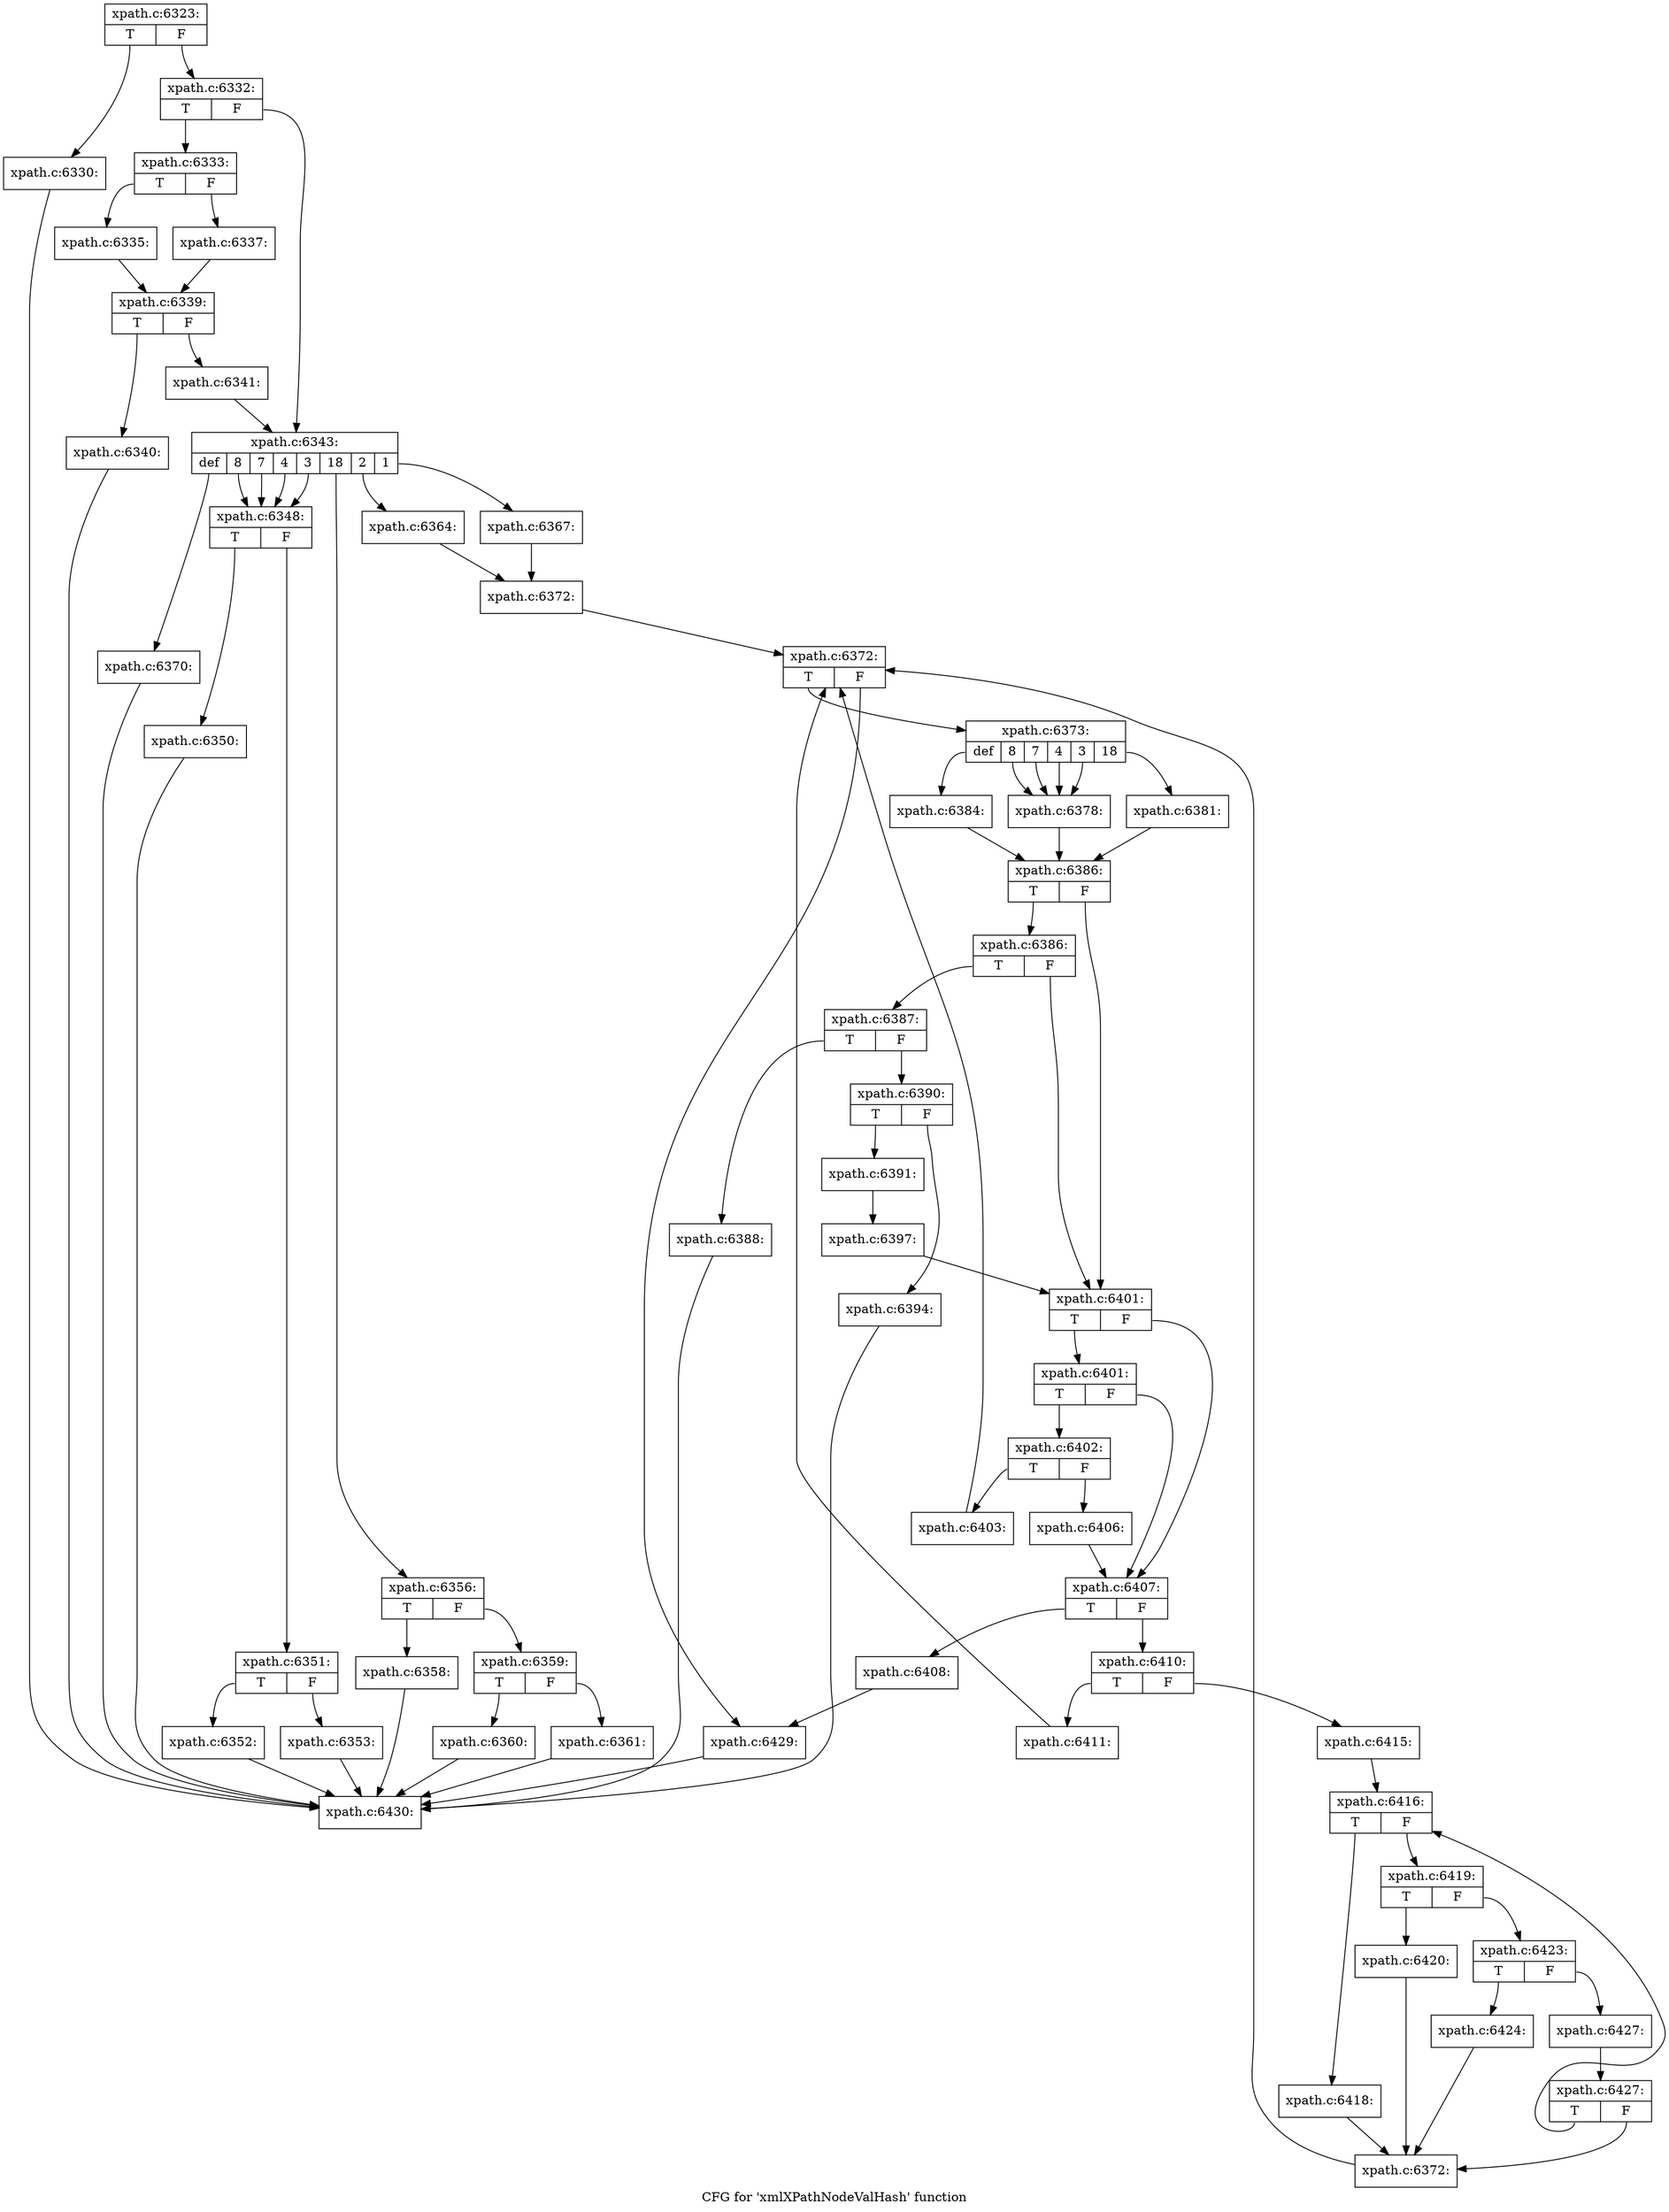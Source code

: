 digraph "CFG for 'xmlXPathNodeValHash' function" {
	label="CFG for 'xmlXPathNodeValHash' function";

	Node0x4d9e650 [shape=record,label="{xpath.c:6323:|{<s0>T|<s1>F}}"];
	Node0x4d9e650:s0 -> Node0x4db5f30;
	Node0x4d9e650:s1 -> Node0x4db5f80;
	Node0x4db5f30 [shape=record,label="{xpath.c:6330:}"];
	Node0x4db5f30 -> Node0x4db4de0;
	Node0x4db5f80 [shape=record,label="{xpath.c:6332:|{<s0>T|<s1>F}}"];
	Node0x4db5f80:s0 -> Node0x4db6410;
	Node0x4db5f80:s1 -> Node0x4db6460;
	Node0x4db6410 [shape=record,label="{xpath.c:6333:|{<s0>T|<s1>F}}"];
	Node0x4db6410:s0 -> Node0x4db71c0;
	Node0x4db6410:s1 -> Node0x4db75a0;
	Node0x4db71c0 [shape=record,label="{xpath.c:6335:}"];
	Node0x4db71c0 -> Node0x4db7550;
	Node0x4db75a0 [shape=record,label="{xpath.c:6337:}"];
	Node0x4db75a0 -> Node0x4db7550;
	Node0x4db7550 [shape=record,label="{xpath.c:6339:|{<s0>T|<s1>F}}"];
	Node0x4db7550:s0 -> Node0x4db7ae0;
	Node0x4db7550:s1 -> Node0x4db7b30;
	Node0x4db7ae0 [shape=record,label="{xpath.c:6340:}"];
	Node0x4db7ae0 -> Node0x4db4de0;
	Node0x4db7b30 [shape=record,label="{xpath.c:6341:}"];
	Node0x4db7b30 -> Node0x4db6460;
	Node0x4db6460 [shape=record,label="{xpath.c:6343:|{<s0>def|<s1>8|<s2>7|<s3>4|<s4>3|<s5>18|<s6>2|<s7>1}}"];
	Node0x4db6460:s0 -> Node0x4db81f0;
	Node0x4db6460:s1 -> Node0x4db84f0;
	Node0x4db6460:s2 -> Node0x4db84f0;
	Node0x4db6460:s3 -> Node0x4db84f0;
	Node0x4db6460:s4 -> Node0x4db84f0;
	Node0x4db6460:s5 -> Node0x4db9a80;
	Node0x4db6460:s6 -> Node0x4dbb0a0;
	Node0x4db6460:s7 -> Node0x4dbb4b0;
	Node0x4db84f0 [shape=record,label="{xpath.c:6348:|{<s0>T|<s1>F}}"];
	Node0x4db84f0:s0 -> Node0x4db8840;
	Node0x4db84f0:s1 -> Node0x4db8890;
	Node0x4db8840 [shape=record,label="{xpath.c:6350:}"];
	Node0x4db8840 -> Node0x4db4de0;
	Node0x4db8890 [shape=record,label="{xpath.c:6351:|{<s0>T|<s1>F}}"];
	Node0x4db8890:s0 -> Node0x4db8ce0;
	Node0x4db8890:s1 -> Node0x4db8d30;
	Node0x4db8ce0 [shape=record,label="{xpath.c:6352:}"];
	Node0x4db8ce0 -> Node0x4db4de0;
	Node0x4db8d30 [shape=record,label="{xpath.c:6353:}"];
	Node0x4db8d30 -> Node0x4db4de0;
	Node0x4db9a80 [shape=record,label="{xpath.c:6356:|{<s0>T|<s1>F}}"];
	Node0x4db9a80:s0 -> Node0x4db9e60;
	Node0x4db9a80:s1 -> Node0x4db9eb0;
	Node0x4db9e60 [shape=record,label="{xpath.c:6358:}"];
	Node0x4db9e60 -> Node0x4db4de0;
	Node0x4db9eb0 [shape=record,label="{xpath.c:6359:|{<s0>T|<s1>F}}"];
	Node0x4db9eb0:s0 -> Node0x4dba300;
	Node0x4db9eb0:s1 -> Node0x4dba350;
	Node0x4dba300 [shape=record,label="{xpath.c:6360:}"];
	Node0x4dba300 -> Node0x4db4de0;
	Node0x4dba350 [shape=record,label="{xpath.c:6361:}"];
	Node0x4dba350 -> Node0x4db4de0;
	Node0x4dbb0a0 [shape=record,label="{xpath.c:6364:}"];
	Node0x4dbb0a0 -> Node0x4db7fe0;
	Node0x4dbb4b0 [shape=record,label="{xpath.c:6367:}"];
	Node0x4dbb4b0 -> Node0x4db7fe0;
	Node0x4db81f0 [shape=record,label="{xpath.c:6370:}"];
	Node0x4db81f0 -> Node0x4db4de0;
	Node0x4db7fe0 [shape=record,label="{xpath.c:6372:}"];
	Node0x4db7fe0 -> Node0x4dbba30;
	Node0x4dbba30 [shape=record,label="{xpath.c:6372:|{<s0>T|<s1>F}}"];
	Node0x4dbba30:s0 -> Node0x4dbbde0;
	Node0x4dbba30:s1 -> Node0x4dbbc10;
	Node0x4dbbde0 [shape=record,label="{xpath.c:6373:|{<s0>def|<s1>8|<s2>7|<s3>4|<s4>3|<s5>18}}"];
	Node0x4dbbde0:s0 -> Node0x4dbc0a0;
	Node0x4dbbde0:s1 -> Node0x4dbc3a0;
	Node0x4dbbde0:s2 -> Node0x4dbc3a0;
	Node0x4dbbde0:s3 -> Node0x4dbc3a0;
	Node0x4dbbde0:s4 -> Node0x4dbc3a0;
	Node0x4dbbde0:s5 -> Node0x4dbc6a0;
	Node0x4dbc3a0 [shape=record,label="{xpath.c:6378:}"];
	Node0x4dbc3a0 -> Node0x4dbbef0;
	Node0x4dbc6a0 [shape=record,label="{xpath.c:6381:}"];
	Node0x4dbc6a0 -> Node0x4dbbef0;
	Node0x4dbc0a0 [shape=record,label="{xpath.c:6384:}"];
	Node0x4dbc0a0 -> Node0x4dbbef0;
	Node0x4dbbef0 [shape=record,label="{xpath.c:6386:|{<s0>T|<s1>F}}"];
	Node0x4dbbef0:s0 -> Node0x4dbcca0;
	Node0x4dbbef0:s1 -> Node0x4dbcc50;
	Node0x4dbcca0 [shape=record,label="{xpath.c:6386:|{<s0>T|<s1>F}}"];
	Node0x4dbcca0:s0 -> Node0x4dbcc00;
	Node0x4dbcca0:s1 -> Node0x4dbcc50;
	Node0x4dbcc00 [shape=record,label="{xpath.c:6387:|{<s0>T|<s1>F}}"];
	Node0x4dbcc00:s0 -> Node0x4dbd390;
	Node0x4dbcc00:s1 -> Node0x4dbd3e0;
	Node0x4dbd390 [shape=record,label="{xpath.c:6388:}"];
	Node0x4dbd390 -> Node0x4db4de0;
	Node0x4dbd3e0 [shape=record,label="{xpath.c:6390:|{<s0>T|<s1>F}}"];
	Node0x4dbd3e0:s0 -> Node0x4dbdcf0;
	Node0x4dbd3e0:s1 -> Node0x4dbdd90;
	Node0x4dbdcf0 [shape=record,label="{xpath.c:6391:}"];
	Node0x4dbdcf0 -> Node0x4dbdd40;
	Node0x4dbdd90 [shape=record,label="{xpath.c:6394:}"];
	Node0x4dbdd90 -> Node0x4db4de0;
	Node0x4dbdd40 [shape=record,label="{xpath.c:6397:}"];
	Node0x4dbdd40 -> Node0x4dbcc50;
	Node0x4dbcc50 [shape=record,label="{xpath.c:6401:|{<s0>T|<s1>F}}"];
	Node0x4dbcc50:s0 -> Node0x4dbf140;
	Node0x4dbcc50:s1 -> Node0x4dbf0f0;
	Node0x4dbf140 [shape=record,label="{xpath.c:6401:|{<s0>T|<s1>F}}"];
	Node0x4dbf140:s0 -> Node0x4dbf0a0;
	Node0x4dbf140:s1 -> Node0x4dbf0f0;
	Node0x4dbf0a0 [shape=record,label="{xpath.c:6402:|{<s0>T|<s1>F}}"];
	Node0x4dbf0a0:s0 -> Node0x4dbf910;
	Node0x4dbf0a0:s1 -> Node0x4dbf960;
	Node0x4dbf910 [shape=record,label="{xpath.c:6403:}"];
	Node0x4dbf910 -> Node0x4dbba30;
	Node0x4dbf960 [shape=record,label="{xpath.c:6406:}"];
	Node0x4dbf960 -> Node0x4dbf0f0;
	Node0x4dbf0f0 [shape=record,label="{xpath.c:6407:|{<s0>T|<s1>F}}"];
	Node0x4dbf0f0:s0 -> Node0x4dc0320;
	Node0x4dbf0f0:s1 -> Node0x4dc0370;
	Node0x4dc0320 [shape=record,label="{xpath.c:6408:}"];
	Node0x4dc0320 -> Node0x4dbbc10;
	Node0x4dc0370 [shape=record,label="{xpath.c:6410:|{<s0>T|<s1>F}}"];
	Node0x4dc0370:s0 -> Node0x4dc0780;
	Node0x4dc0370:s1 -> Node0x4dc07d0;
	Node0x4dc0780 [shape=record,label="{xpath.c:6411:}"];
	Node0x4dc0780 -> Node0x4dbba30;
	Node0x4dc07d0 [shape=record,label="{xpath.c:6415:}"];
	Node0x4dc07d0 -> Node0x4dc1050;
	Node0x4dc1050 [shape=record,label="{xpath.c:6416:|{<s0>T|<s1>F}}"];
	Node0x4dc1050:s0 -> Node0x4dc15a0;
	Node0x4dc1050:s1 -> Node0x4dc15f0;
	Node0x4dc15a0 [shape=record,label="{xpath.c:6418:}"];
	Node0x4dc15a0 -> Node0x4dc0fb0;
	Node0x4dc15f0 [shape=record,label="{xpath.c:6419:|{<s0>T|<s1>F}}"];
	Node0x4dc15f0:s0 -> Node0x4dc1920;
	Node0x4dc15f0:s1 -> Node0x4dc1970;
	Node0x4dc1920 [shape=record,label="{xpath.c:6420:}"];
	Node0x4dc1920 -> Node0x4dc0fb0;
	Node0x4dc1970 [shape=record,label="{xpath.c:6423:|{<s0>T|<s1>F}}"];
	Node0x4dc1970:s0 -> Node0x4dc1f60;
	Node0x4dc1970:s1 -> Node0x4dc1fb0;
	Node0x4dc1f60 [shape=record,label="{xpath.c:6424:}"];
	Node0x4dc1f60 -> Node0x4dc0fb0;
	Node0x4dc1fb0 [shape=record,label="{xpath.c:6427:}"];
	Node0x4dc1fb0 -> Node0x4dc1000;
	Node0x4dc1000 [shape=record,label="{xpath.c:6427:|{<s0>T|<s1>F}}"];
	Node0x4dc1000:s0 -> Node0x4dc1050;
	Node0x4dc1000:s1 -> Node0x4dc0fb0;
	Node0x4dc0fb0 [shape=record,label="{xpath.c:6372:}"];
	Node0x4dc0fb0 -> Node0x4dbba30;
	Node0x4dbbc10 [shape=record,label="{xpath.c:6429:}"];
	Node0x4dbbc10 -> Node0x4db4de0;
	Node0x4db4de0 [shape=record,label="{xpath.c:6430:}"];
}
